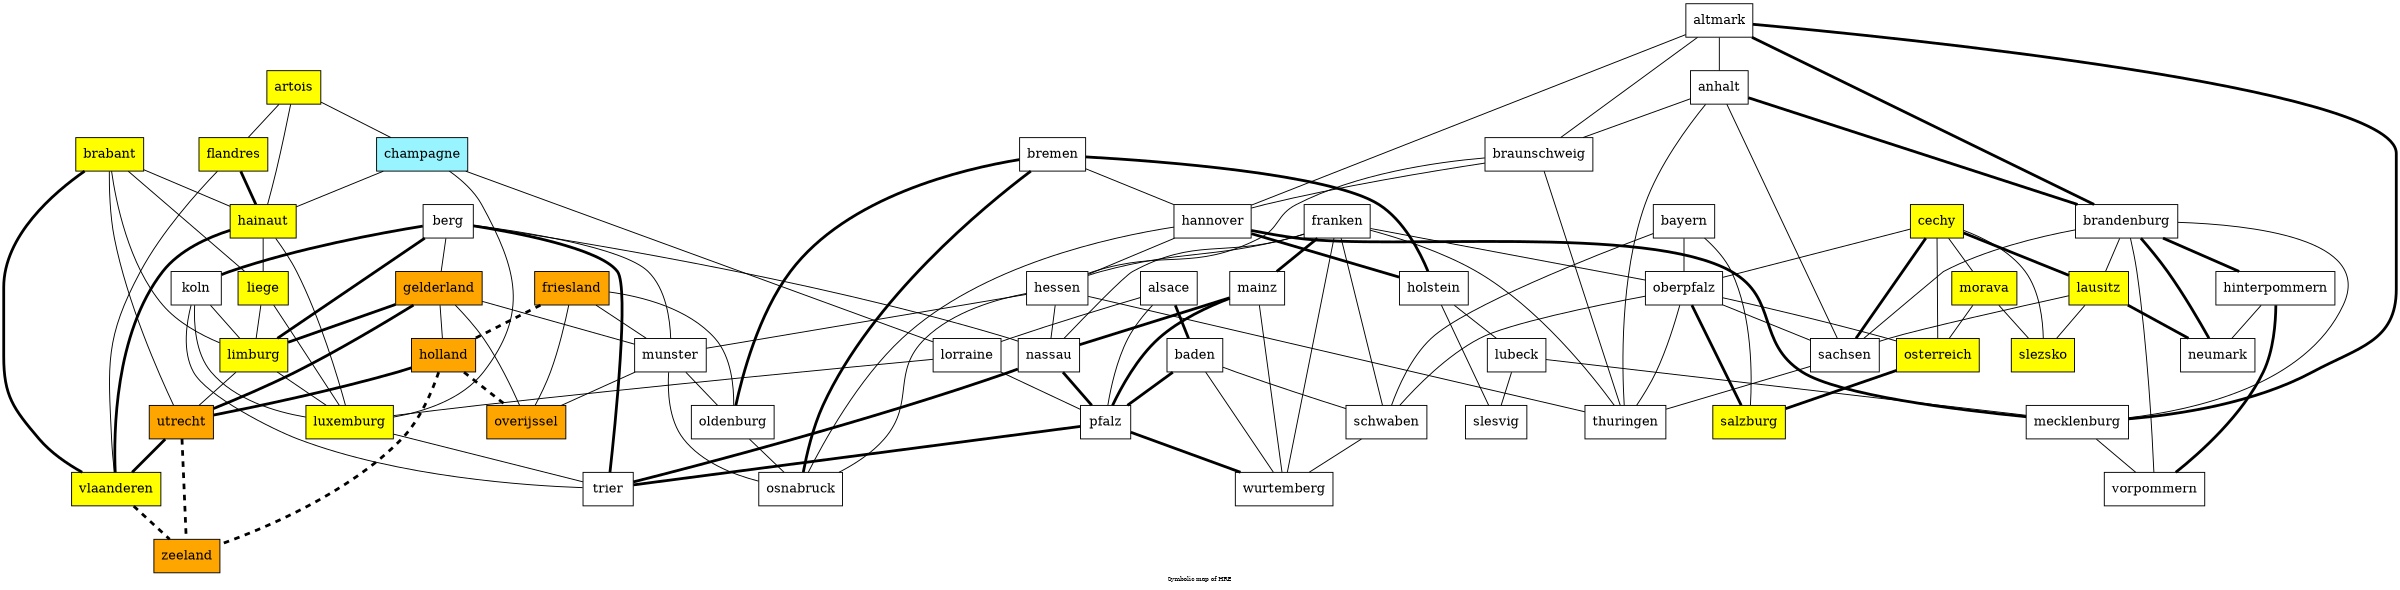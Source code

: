 # sfdp -Tpdf doc/hremap.dot > /tmp/hremap.pdf
# perl -e 'open FILE,"doc/hremap.dot";while(<FILE>) {if (/(\w+)--(\w+).*;/) { s/(\w+)--(\w+)/$2--$1/ if ($2 lt $1); push @lines,$_} else { push @otherlines,$_;}}; close FILE; open FILE,">doc/hremap.dot";pop @otherlines;print FILE @otherlines;print FILE sort @lines;print FILE "}\n";close FILE;'

graph HRE {
        size="16,22"
        label="Symbolic map of HRE"
        fontsize=6;
        edge[K=4];
        node [shape=box,fillcolor=white,style=filled];
        alsace;
        altmark;
        anhalt;
        baden;
        bayern;
        berg;
        brandenburg;
        braunschweig;
        bremen;
        franken;
        hannover;
        hessen;
        hinterpommern;
        holstein;
        koln;
        lorraine;
        lubeck;
        mainz;
        mecklenburg;
        munster;
        nassau;
        neumark;
        oberpfalz;
        oldenburg;
        osnabruck;
        pfalz;
        sachsen;
        schwaben;
        slesvig;
        thuringen;
        trier;
        vorpommern;
        wurtemberg;
        node [shape=box,fillcolor=orange];
        friesland;
        gelderland;
        overijssel;
        utrecht;
        holland;
        zeeland;
        node [shape=box,fillcolor=yellow];
        vlaanderen;
        flandres;
        hainaut;
        brabant;
        artois;
        liege;
        limburg;
        luxemburg;
        cechy;
        slezsko;
        lausitz;
        morava;
        osterreich;
        salzburg;        
        node [shape=box,fillcolor=cadetblue1];
        champagne;
        overlap = prism;
        alsace--baden [penwidth=3];
        alsace--lorraine;
        alsace--pfalz;
        altmark--anhalt;
        altmark--brandenburg [penwidth=3];
        altmark--braunschweig;
        altmark--hannover;
        altmark--mecklenburg [penwidth=3];
        anhalt--brandenburg [penwidth=3];
        anhalt--braunschweig;
        anhalt--sachsen;
        anhalt--thuringen;
        artois--champagne;
        artois--flandres;
        artois--hainaut;
        baden--pfalz [penwidth=3];
        baden--schwaben;
        baden--wurtemberg;
        bayern--oberpfalz;
        bayern--salzburg;
        bayern--schwaben;
        berg--gelderland;
        berg--koln [penwidth=3];
        berg--limburg [penwidth=3];
        berg--munster;
        berg--nassau;
        berg--trier [penwidth=3];
        brabant--hainaut;
        brabant--liege;
        brabant--limburg;
        brabant--utrecht;
        brabant--vlaanderen [penwidth=3];
        brandenburg--hinterpommern [penwidth=3];
        brandenburg--lausitz;
        brandenburg--mecklenburg;
        brandenburg--neumark [penwidth=3];
        brandenburg--sachsen;
        brandenburg--vorpommern;
        braunschweig--hannover;
        braunschweig--hessen;
        braunschweig--thuringen;
        bremen--hannover;
        bremen--holstein [penwidth=3];
        bremen--oldenburg [penwidth=3];
        bremen--osnabruck [penwidth=3];
        cechy--lausitz [penwidth=3];
        cechy--morava;
        cechy--oberpfalz;
        cechy--osterreich;
        cechy--sachsen [penwidth=3];
        cechy--slezsko;
        champagne--hainaut;
        champagne--lorraine;
        champagne--luxemburg;
        flandres--hainaut [penwidth=3];
        flandres--vlaanderen;
        franken--hessen;
        franken--mainz [penwidth=3];
        franken--nassau;
        franken--oberpfalz;
        franken--schwaben;
        franken--thuringen;
        franken--wurtemberg;
        friesland--holland [penwidth=3,style=dashed];
        friesland--munster;
        friesland--oldenburg;
        friesland--overijssel;
        gelderland--holland;
        gelderland--limburg [penwidth=3];
        gelderland--munster;
        gelderland--overijssel;
        gelderland--utrecht [penwidth=3];
        hainaut--liege;
        hainaut--luxemburg;
        hainaut--vlaanderen [penwidth=3];
        hannover--hessen;
        hannover--holstein [penwidth=3];
        hannover--mecklenburg [penwidth=3];
        hannover--osnabruck;
        hessen--munster;
        hessen--nassau;
        hessen--osnabruck;
        hessen--thuringen;
        hinterpommern--neumark;
        hinterpommern--vorpommern [penwidth=3];
        holland--overijssel [penwidth=3,style=dashed];
        holland--utrecht [penwidth=3];
        holland--zeeland [penwidth=3,style=dashed];
        holstein--lubeck;
        holstein--slesvig;
        koln--limburg;
        koln--luxemburg;
        koln--trier;
        lausitz--neumark [penwidth=3];
        lausitz--sachsen;
        lausitz--slezsko;
        liege--limburg;
        liege--luxemburg;
        limburg--luxemburg;
        limburg--utrecht;
        lorraine--luxemburg;
        lorraine--pfalz;
        lubeck--mecklenburg;
        lubeck--slesvig;
        luxemburg--trier;
        mainz--nassau [penwidth=3];
        mainz--pfalz [penwidth=3];
        mainz--wurtemberg;
        mecklenburg--vorpommern;
        morava--osterreich;
        morava--slezsko;
        munster--oldenburg;
        munster--osnabruck;
        munster--overijssel;
        nassau--pfalz [penwidth=3];
        nassau--trier [penwidth=3];
        oberpfalz--osterreich;
        oberpfalz--sachsen;
        oberpfalz--salzburg [penwidth=3];
        oberpfalz--schwaben;
        oberpfalz--thuringen;
        oldenburg--osnabruck;
        osterreich--salzburg [penwidth=3];
        pfalz--trier [penwidth=3];
        pfalz--wurtemberg [penwidth=3];
        sachsen--thuringen;
        schwaben--wurtemberg;
        utrecht--vlaanderen [penwidth=3];
        utrecht--zeeland [penwidth=3,style=dashed];
        vlaanderen--zeeland [penwidth=3,style=dashed];
}
